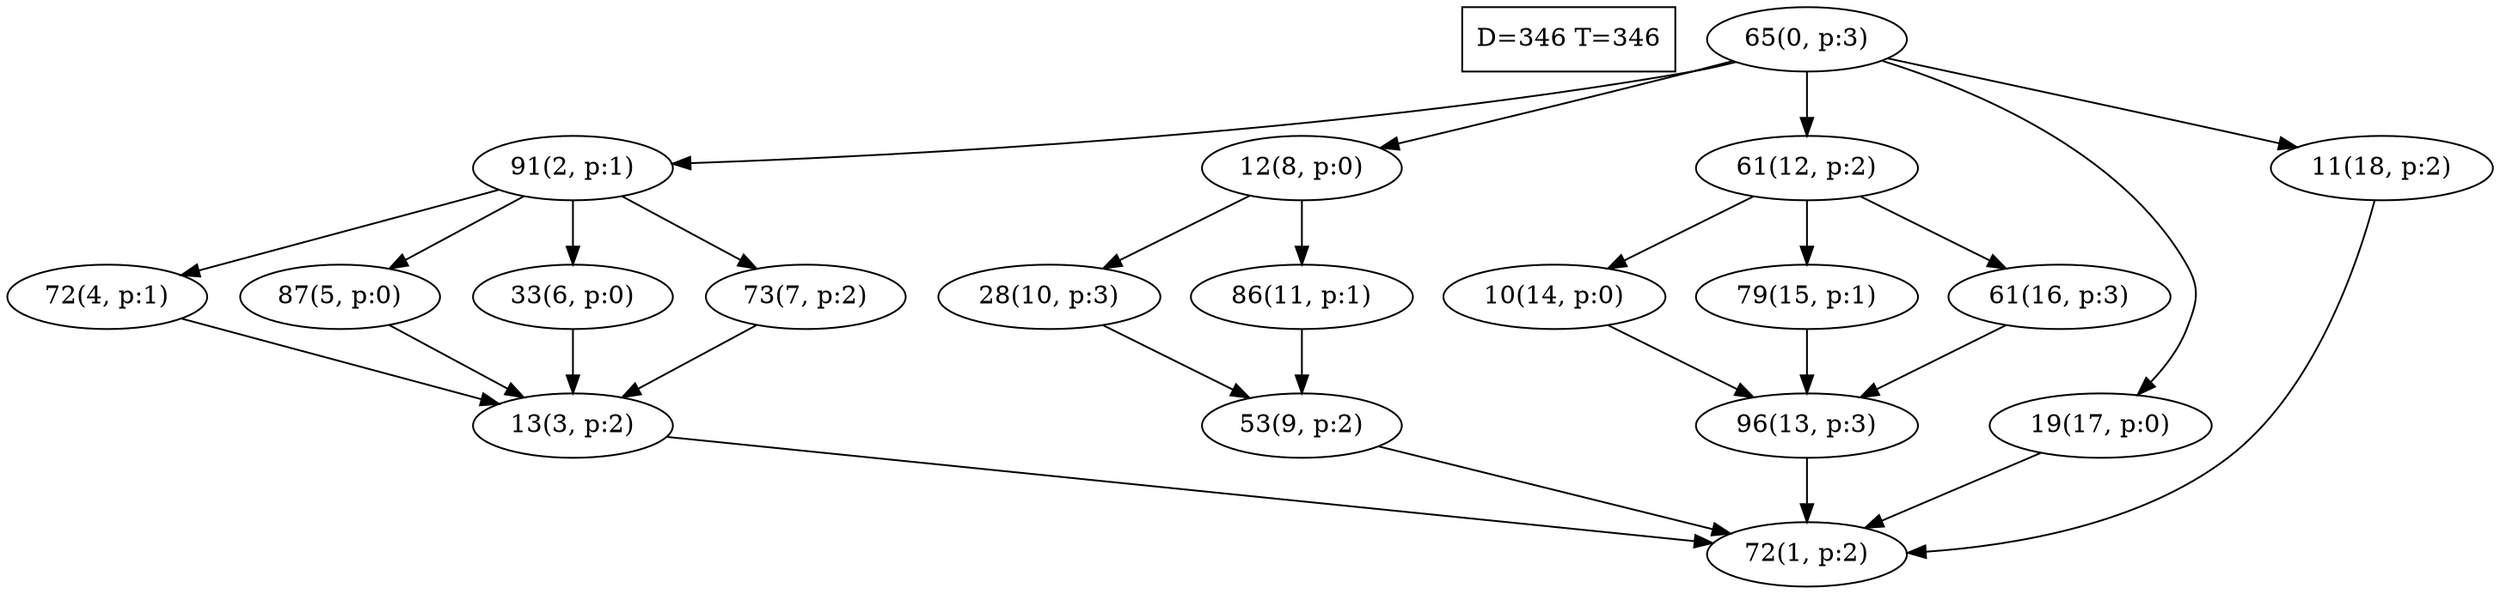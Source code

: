 digraph Task {
i [shape=box, label="D=346 T=346"]; 
0 [label="65(0, p:3)"];
1 [label="72(1, p:2)"];
2 [label="91(2, p:1)"];
3 [label="13(3, p:2)"];
4 [label="72(4, p:1)"];
5 [label="87(5, p:0)"];
6 [label="33(6, p:0)"];
7 [label="73(7, p:2)"];
8 [label="12(8, p:0)"];
9 [label="53(9, p:2)"];
10 [label="28(10, p:3)"];
11 [label="86(11, p:1)"];
12 [label="61(12, p:2)"];
13 [label="96(13, p:3)"];
14 [label="10(14, p:0)"];
15 [label="79(15, p:1)"];
16 [label="61(16, p:3)"];
17 [label="19(17, p:0)"];
18 [label="11(18, p:2)"];
0 -> 2;
0 -> 8;
0 -> 12;
0 -> 17;
0 -> 18;
2 -> 4;
2 -> 5;
2 -> 6;
2 -> 7;
3 -> 1;
4 -> 3;
5 -> 3;
6 -> 3;
7 -> 3;
8 -> 10;
8 -> 11;
9 -> 1;
10 -> 9;
11 -> 9;
12 -> 14;
12 -> 15;
12 -> 16;
13 -> 1;
14 -> 13;
15 -> 13;
16 -> 13;
17 -> 1;
18 -> 1;
}